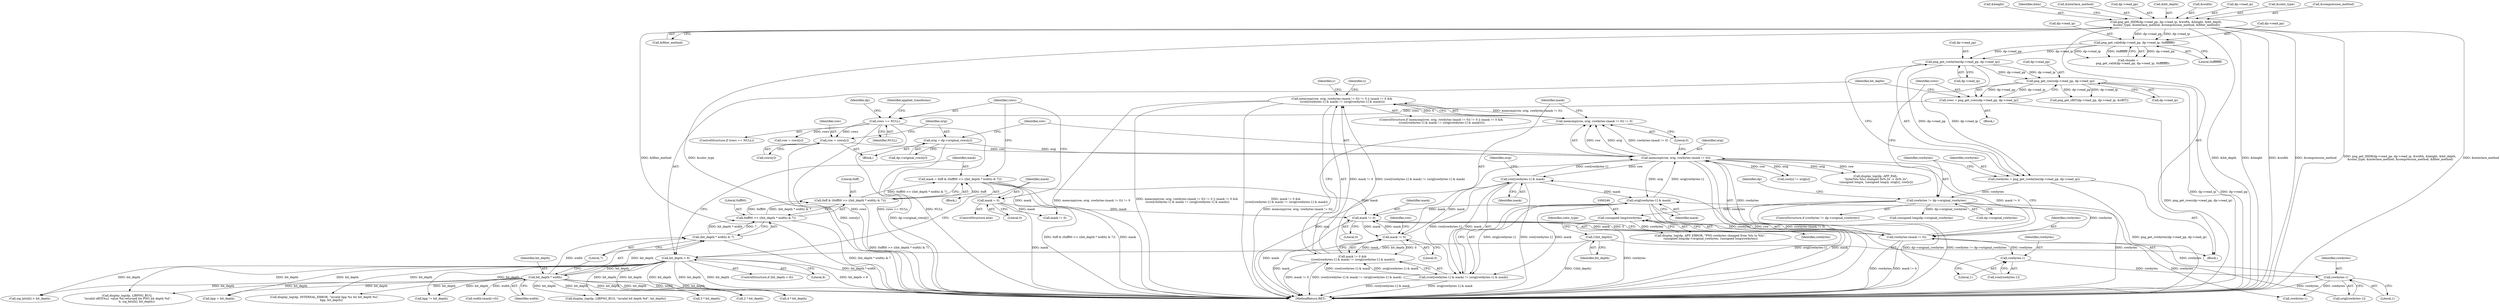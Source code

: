 digraph "0_Android_9d4853418ab2f754c2b63e091c29c5529b8b86ca_21@API" {
"1000333" [label="(Call,memcmp(row, orig, rowbytes-(mask != 0)) != 0 || (mask != 0 &&\n ((row[rowbytes-1] & mask) != (orig[rowbytes-1] & mask))))"];
"1000334" [label="(Call,memcmp(row, orig, rowbytes-(mask != 0)) != 0)"];
"1000335" [label="(Call,memcmp(row, orig, rowbytes-(mask != 0)))"];
"1000349" [label="(Call,row[rowbytes-1] & mask)"];
"1000345" [label="(Call,mask != 0)"];
"1000340" [label="(Call,mask != 0)"];
"1000265" [label="(Call,mask = 0xff & (0xff00 >> ((bit_depth * width) & 7)))"];
"1000267" [label="(Call,0xff & (0xff00 >> ((bit_depth * width) & 7)))"];
"1000269" [label="(Call,0xff00 >> ((bit_depth * width) & 7))"];
"1000271" [label="(Call,(bit_depth * width) & 7)"];
"1000272" [label="(Call,bit_depth * width)"];
"1000261" [label="(Call,bit_depth < 8)"];
"1000176" [label="(Call,C(bit_depth))"];
"1000277" [label="(Call,mask = 0)"];
"1000356" [label="(Call,orig[rowbytes-1] & mask)"];
"1000319" [label="(Call,row = rows[y])"];
"1000281" [label="(Call,rows == NULL)"];
"1000250" [label="(Call,rows = png_get_rows(dp->read_pp, dp->read_ip))"];
"1000252" [label="(Call,png_get_rows(dp->read_pp, dp->read_ip))"];
"1000223" [label="(Call,png_get_rowbytes(dp->read_pp, dp->read_ip))"];
"1000197" [label="(Call,png_get_valid(dp->read_pp, dp->read_ip, 0xffffffff))"];
"1000146" [label="(Call,png_get_IHDR(dp->read_pp, dp->read_ip, &width, &height, &bit_depth,\n &color_type, &interlace_method, &compression_method, &filter_method))"];
"1000325" [label="(Call,orig = dp->original_rows[y])"];
"1000338" [label="(Call,rowbytes-(mask != 0))"];
"1000245" [label="(Call,(unsigned long)rowbytes)"];
"1000231" [label="(Call,rowbytes != dp->original_rowbytes)"];
"1000221" [label="(Call,rowbytes = png_get_rowbytes(dp->read_pp, dp->read_ip))"];
"1000359" [label="(Call,rowbytes-1)"];
"1000352" [label="(Call,rowbytes-1)"];
"1000344" [label="(Call,mask != 0 &&\n ((row[rowbytes-1] & mask) != (orig[rowbytes-1] & mask)))"];
"1000348" [label="(Call,(row[rowbytes-1] & mask) != (orig[rowbytes-1] & mask))"];
"1000457" [label="(Call,2 * bit_depth)"];
"1000333" [label="(Call,memcmp(row, orig, rowbytes-(mask != 0)) != 0 || (mask != 0 &&\n ((row[rowbytes-1] & mask) != (orig[rowbytes-1] & mask))))"];
"1000195" [label="(Call,chunks =\n          png_get_valid(dp->read_pp, dp->read_ip, 0xffffffff))"];
"1000227" [label="(Call,dp->read_ip)"];
"1000316" [label="(Identifier,y)"];
"1000351" [label="(Identifier,row)"];
"1000155" [label="(Call,&height)"];
"1000169" [label="(Identifier,item)"];
"1000345" [label="(Call,mask != 0)"];
"1000320" [label="(Identifier,row)"];
"1000346" [label="(Identifier,mask)"];
"1000354" [label="(Literal,1)"];
"1000357" [label="(Call,orig[rowbytes-1])"];
"1000317" [label="(Block,)"];
"1000377" [label="(Call,row[x] != orig[x])"];
"1000240" [label="(Call,(unsigned long)dp->original_rowbytes)"];
"1000161" [label="(Call,&interlace_method)"];
"1000334" [label="(Call,memcmp(row, orig, rowbytes-(mask != 0)) != 0)"];
"1000177" [label="(Identifier,bit_depth)"];
"1000276" [label="(ControlStructure,else)"];
"1000281" [label="(Call,rows == NULL)"];
"1000272" [label="(Call,bit_depth * width)"];
"1000204" [label="(Literal,0xffffffff)"];
"1000555" [label="(Call,sig_bits[b] > bit_depth)"];
"1000248" [label="(Block,)"];
"1000385" [label="(Call,display_log(dp, APP_FAIL,\n \"byte(%lu,%lu) changed 0x%.2x -> 0x%.2x\",\n (unsigned long)x, (unsigned long)y, orig[x], row[x]))"];
"1000273" [label="(Identifier,bit_depth)"];
"1000350" [label="(Call,row[rowbytes-1])"];
"1000147" [label="(Call,dp->read_pp)"];
"1000157" [label="(Call,&bit_depth)"];
"1000251" [label="(Identifier,rows)"];
"1000371" [label="(Call,rowbytes-1)"];
"1000336" [label="(Identifier,row)"];
"1000735" [label="(Call,mask != 0)"];
"1000321" [label="(Call,rows[y])"];
"1000176" [label="(Call,C(bit_depth))"];
"1000253" [label="(Call,dp->read_pp)"];
"1000361" [label="(Literal,1)"];
"1000236" [label="(Call,display_log(dp, APP_ERROR, \"PNG rowbytes changed from %lu to %lu\",\n (unsigned long)dp->original_rowbytes, (unsigned long)rowbytes))"];
"1000789" [label="(Call,width-(mask!=0))"];
"1000367" [label="(Identifier,x)"];
"1000342" [label="(Literal,0)"];
"1000353" [label="(Identifier,rowbytes)"];
"1000560" [label="(Call,display_log(dp, LIBPNG_BUG,\n \"invalid sBIT[%u]  value %d returned for PNG bit depth %d\",\n                     b, sig_bits[b], bit_depth))"];
"1000578" [label="(Call,display_log(dp, INTERNAL_ERROR, \"invalid bpp %u for bit_depth %u\",\n               bpp, bit_depth))"];
"1000267" [label="(Call,0xff & (0xff00 >> ((bit_depth * width) & 7)))"];
"1000348" [label="(Call,(row[rowbytes-1] & mask) != (orig[rowbytes-1] & mask))"];
"1000358" [label="(Identifier,orig)"];
"1000285" [label="(Identifier,dp)"];
"1000337" [label="(Identifier,orig)"];
"1000153" [label="(Call,&width)"];
"1000250" [label="(Call,rows = png_get_rows(dp->read_pp, dp->read_ip))"];
"1000150" [label="(Call,dp->read_ip)"];
"1000326" [label="(Identifier,orig)"];
"1000352" [label="(Call,rowbytes-1)"];
"1000232" [label="(Identifier,rowbytes)"];
"1000222" [label="(Identifier,rowbytes)"];
"1000221" [label="(Call,rowbytes = png_get_rowbytes(dp->read_pp, dp->read_ip))"];
"1000165" [label="(Call,&filter_method)"];
"1000341" [label="(Identifier,mask)"];
"1000146" [label="(Call,png_get_IHDR(dp->read_pp, dp->read_ip, &width, &height, &bit_depth,\n &color_type, &interlace_method, &compression_method, &filter_method))"];
"1000359" [label="(Call,rowbytes-1)"];
"1000197" [label="(Call,png_get_valid(dp->read_pp, dp->read_ip, 0xffffffff))"];
"1000344" [label="(Call,mask != 0 &&\n ((row[rowbytes-1] & mask) != (orig[rowbytes-1] & mask)))"];
"1000339" [label="(Identifier,rowbytes)"];
"1000268" [label="(Literal,0xff)"];
"1000274" [label="(Identifier,width)"];
"1000280" [label="(ControlStructure,if (rows == NULL))"];
"1000721" [label="(Call,display_log(dp, LIBPNG_BUG, \"invalid bit depth %d\", bit_depth))"];
"1000362" [label="(Identifier,mask)"];
"1000325" [label="(Call,orig = dp->original_rows[y])"];
"1000485" [label="(Call,3 * bit_depth)"];
"1000327" [label="(Call,dp->original_rows[y])"];
"1000520" [label="(Call,4 * bit_depth)"];
"1000233" [label="(Call,dp->original_rowbytes)"];
"1000237" [label="(Identifier,dp)"];
"1000277" [label="(Call,mask = 0)"];
"1000159" [label="(Call,&color_type)"];
"1000265" [label="(Call,mask = 0xff & (0xff00 >> ((bit_depth * width) & 7)))"];
"1000252" [label="(Call,png_get_rows(dp->read_pp, dp->read_ip))"];
"1000411" [label="(Call,png_get_sBIT(dp->read_pp, dp->read_ip, &sBIT))"];
"1000262" [label="(Identifier,bit_depth)"];
"1000335" [label="(Call,memcmp(row, orig, rowbytes-(mask != 0)))"];
"1000436" [label="(Call,bpp = bit_depth)"];
"1000356" [label="(Call,orig[rowbytes-1] & mask)"];
"1000319" [label="(Call,row = rows[y])"];
"1000198" [label="(Call,dp->read_pp)"];
"1000231" [label="(Call,rowbytes != dp->original_rowbytes)"];
"1000343" [label="(Literal,0)"];
"1000230" [label="(ControlStructure,if (rowbytes != dp->original_rowbytes))"];
"1000338" [label="(Call,rowbytes-(mask != 0))"];
"1000347" [label="(Literal,0)"];
"1000349" [label="(Call,row[rowbytes-1] & mask)"];
"1000279" [label="(Literal,0)"];
"1000574" [label="(Call,bpp != bit_depth)"];
"1000769" [label="(Call,row = rows[y])"];
"1000282" [label="(Identifier,rows)"];
"1000201" [label="(Call,dp->read_ip)"];
"1000269" [label="(Call,0xff00 >> ((bit_depth * width) & 7))"];
"1000260" [label="(ControlStructure,if (bit_depth < 8))"];
"1000245" [label="(Call,(unsigned long)rowbytes)"];
"1000261" [label="(Call,bit_depth < 8)"];
"1000340" [label="(Call,mask != 0)"];
"1000275" [label="(Literal,7)"];
"1000256" [label="(Call,dp->read_ip)"];
"1000278" [label="(Identifier,mask)"];
"1000163" [label="(Call,&compression_method)"];
"1000867" [label="(MethodReturn,RET)"];
"1000179" [label="(Identifier,color_type)"];
"1000271" [label="(Call,(bit_depth * width) & 7)"];
"1000224" [label="(Call,dp->read_pp)"];
"1000360" [label="(Identifier,rowbytes)"];
"1000270" [label="(Literal,0xff00)"];
"1000355" [label="(Identifier,mask)"];
"1000264" [label="(Block,)"];
"1000292" [label="(Identifier,applied_transforms)"];
"1000332" [label="(ControlStructure,if (memcmp(row, orig, rowbytes-(mask != 0)) != 0 || (mask != 0 &&\n ((row[rowbytes-1] & mask) != (orig[rowbytes-1] & mask)))))"];
"1000247" [label="(Identifier,rowbytes)"];
"1000266" [label="(Identifier,mask)"];
"1000283" [label="(Identifier,NULL)"];
"1000263" [label="(Literal,8)"];
"1000133" [label="(Block,)"];
"1000223" [label="(Call,png_get_rowbytes(dp->read_pp, dp->read_ip))"];
"1000333" -> "1000332"  [label="AST: "];
"1000333" -> "1000334"  [label="CFG: "];
"1000333" -> "1000344"  [label="CFG: "];
"1000334" -> "1000333"  [label="AST: "];
"1000344" -> "1000333"  [label="AST: "];
"1000367" -> "1000333"  [label="CFG: "];
"1000316" -> "1000333"  [label="CFG: "];
"1000333" -> "1000867"  [label="DDG: memcmp(row, orig, rowbytes-(mask != 0)) != 0"];
"1000333" -> "1000867"  [label="DDG: memcmp(row, orig, rowbytes-(mask != 0)) != 0 || (mask != 0 &&\n ((row[rowbytes-1] & mask) != (orig[rowbytes-1] & mask)))"];
"1000333" -> "1000867"  [label="DDG: mask != 0 &&\n ((row[rowbytes-1] & mask) != (orig[rowbytes-1] & mask))"];
"1000334" -> "1000333"  [label="DDG: memcmp(row, orig, rowbytes-(mask != 0))"];
"1000334" -> "1000333"  [label="DDG: 0"];
"1000344" -> "1000333"  [label="DDG: mask != 0"];
"1000344" -> "1000333"  [label="DDG: (row[rowbytes-1] & mask) != (orig[rowbytes-1] & mask)"];
"1000334" -> "1000343"  [label="CFG: "];
"1000335" -> "1000334"  [label="AST: "];
"1000343" -> "1000334"  [label="AST: "];
"1000346" -> "1000334"  [label="CFG: "];
"1000334" -> "1000867"  [label="DDG: memcmp(row, orig, rowbytes-(mask != 0))"];
"1000335" -> "1000334"  [label="DDG: row"];
"1000335" -> "1000334"  [label="DDG: orig"];
"1000335" -> "1000334"  [label="DDG: rowbytes-(mask != 0)"];
"1000335" -> "1000338"  [label="CFG: "];
"1000336" -> "1000335"  [label="AST: "];
"1000337" -> "1000335"  [label="AST: "];
"1000338" -> "1000335"  [label="AST: "];
"1000343" -> "1000335"  [label="CFG: "];
"1000335" -> "1000867"  [label="DDG: row"];
"1000335" -> "1000867"  [label="DDG: rowbytes-(mask != 0)"];
"1000335" -> "1000867"  [label="DDG: orig"];
"1000349" -> "1000335"  [label="DDG: row[rowbytes-1]"];
"1000319" -> "1000335"  [label="DDG: row"];
"1000325" -> "1000335"  [label="DDG: orig"];
"1000356" -> "1000335"  [label="DDG: orig[rowbytes-1]"];
"1000338" -> "1000335"  [label="DDG: rowbytes"];
"1000338" -> "1000335"  [label="DDG: mask != 0"];
"1000335" -> "1000349"  [label="DDG: row"];
"1000335" -> "1000356"  [label="DDG: orig"];
"1000335" -> "1000377"  [label="DDG: row"];
"1000335" -> "1000377"  [label="DDG: orig"];
"1000335" -> "1000385"  [label="DDG: orig"];
"1000335" -> "1000385"  [label="DDG: row"];
"1000349" -> "1000348"  [label="AST: "];
"1000349" -> "1000355"  [label="CFG: "];
"1000350" -> "1000349"  [label="AST: "];
"1000355" -> "1000349"  [label="AST: "];
"1000358" -> "1000349"  [label="CFG: "];
"1000349" -> "1000867"  [label="DDG: row[rowbytes-1]"];
"1000349" -> "1000348"  [label="DDG: row[rowbytes-1]"];
"1000349" -> "1000348"  [label="DDG: mask"];
"1000345" -> "1000349"  [label="DDG: mask"];
"1000349" -> "1000356"  [label="DDG: mask"];
"1000345" -> "1000344"  [label="AST: "];
"1000345" -> "1000347"  [label="CFG: "];
"1000346" -> "1000345"  [label="AST: "];
"1000347" -> "1000345"  [label="AST: "];
"1000351" -> "1000345"  [label="CFG: "];
"1000344" -> "1000345"  [label="CFG: "];
"1000345" -> "1000867"  [label="DDG: mask"];
"1000345" -> "1000340"  [label="DDG: mask"];
"1000345" -> "1000344"  [label="DDG: mask"];
"1000345" -> "1000344"  [label="DDG: 0"];
"1000340" -> "1000345"  [label="DDG: mask"];
"1000340" -> "1000338"  [label="AST: "];
"1000340" -> "1000342"  [label="CFG: "];
"1000341" -> "1000340"  [label="AST: "];
"1000342" -> "1000340"  [label="AST: "];
"1000338" -> "1000340"  [label="CFG: "];
"1000340" -> "1000867"  [label="DDG: mask"];
"1000340" -> "1000338"  [label="DDG: mask"];
"1000340" -> "1000338"  [label="DDG: 0"];
"1000265" -> "1000340"  [label="DDG: mask"];
"1000277" -> "1000340"  [label="DDG: mask"];
"1000356" -> "1000340"  [label="DDG: mask"];
"1000265" -> "1000264"  [label="AST: "];
"1000265" -> "1000267"  [label="CFG: "];
"1000266" -> "1000265"  [label="AST: "];
"1000267" -> "1000265"  [label="AST: "];
"1000282" -> "1000265"  [label="CFG: "];
"1000265" -> "1000867"  [label="DDG: 0xff & (0xff00 >> ((bit_depth * width) & 7))"];
"1000265" -> "1000867"  [label="DDG: mask"];
"1000267" -> "1000265"  [label="DDG: 0xff"];
"1000267" -> "1000265"  [label="DDG: 0xff00 >> ((bit_depth * width) & 7)"];
"1000265" -> "1000735"  [label="DDG: mask"];
"1000267" -> "1000269"  [label="CFG: "];
"1000268" -> "1000267"  [label="AST: "];
"1000269" -> "1000267"  [label="AST: "];
"1000267" -> "1000867"  [label="DDG: 0xff00 >> ((bit_depth * width) & 7)"];
"1000269" -> "1000267"  [label="DDG: 0xff00"];
"1000269" -> "1000267"  [label="DDG: (bit_depth * width) & 7"];
"1000269" -> "1000271"  [label="CFG: "];
"1000270" -> "1000269"  [label="AST: "];
"1000271" -> "1000269"  [label="AST: "];
"1000269" -> "1000867"  [label="DDG: (bit_depth * width) & 7"];
"1000271" -> "1000269"  [label="DDG: bit_depth * width"];
"1000271" -> "1000269"  [label="DDG: 7"];
"1000271" -> "1000275"  [label="CFG: "];
"1000272" -> "1000271"  [label="AST: "];
"1000275" -> "1000271"  [label="AST: "];
"1000271" -> "1000867"  [label="DDG: bit_depth * width"];
"1000272" -> "1000271"  [label="DDG: bit_depth"];
"1000272" -> "1000271"  [label="DDG: width"];
"1000272" -> "1000274"  [label="CFG: "];
"1000273" -> "1000272"  [label="AST: "];
"1000274" -> "1000272"  [label="AST: "];
"1000275" -> "1000272"  [label="CFG: "];
"1000272" -> "1000867"  [label="DDG: width"];
"1000272" -> "1000867"  [label="DDG: bit_depth"];
"1000261" -> "1000272"  [label="DDG: bit_depth"];
"1000272" -> "1000436"  [label="DDG: bit_depth"];
"1000272" -> "1000457"  [label="DDG: bit_depth"];
"1000272" -> "1000485"  [label="DDG: bit_depth"];
"1000272" -> "1000520"  [label="DDG: bit_depth"];
"1000272" -> "1000555"  [label="DDG: bit_depth"];
"1000272" -> "1000560"  [label="DDG: bit_depth"];
"1000272" -> "1000574"  [label="DDG: bit_depth"];
"1000272" -> "1000578"  [label="DDG: bit_depth"];
"1000272" -> "1000721"  [label="DDG: bit_depth"];
"1000272" -> "1000789"  [label="DDG: width"];
"1000261" -> "1000260"  [label="AST: "];
"1000261" -> "1000263"  [label="CFG: "];
"1000262" -> "1000261"  [label="AST: "];
"1000263" -> "1000261"  [label="AST: "];
"1000266" -> "1000261"  [label="CFG: "];
"1000278" -> "1000261"  [label="CFG: "];
"1000261" -> "1000867"  [label="DDG: bit_depth"];
"1000261" -> "1000867"  [label="DDG: bit_depth < 8"];
"1000176" -> "1000261"  [label="DDG: bit_depth"];
"1000261" -> "1000436"  [label="DDG: bit_depth"];
"1000261" -> "1000457"  [label="DDG: bit_depth"];
"1000261" -> "1000485"  [label="DDG: bit_depth"];
"1000261" -> "1000520"  [label="DDG: bit_depth"];
"1000261" -> "1000555"  [label="DDG: bit_depth"];
"1000261" -> "1000560"  [label="DDG: bit_depth"];
"1000261" -> "1000574"  [label="DDG: bit_depth"];
"1000261" -> "1000578"  [label="DDG: bit_depth"];
"1000261" -> "1000721"  [label="DDG: bit_depth"];
"1000176" -> "1000133"  [label="AST: "];
"1000176" -> "1000177"  [label="CFG: "];
"1000177" -> "1000176"  [label="AST: "];
"1000179" -> "1000176"  [label="CFG: "];
"1000176" -> "1000867"  [label="DDG: C(bit_depth)"];
"1000277" -> "1000276"  [label="AST: "];
"1000277" -> "1000279"  [label="CFG: "];
"1000278" -> "1000277"  [label="AST: "];
"1000279" -> "1000277"  [label="AST: "];
"1000282" -> "1000277"  [label="CFG: "];
"1000277" -> "1000867"  [label="DDG: mask"];
"1000277" -> "1000735"  [label="DDG: mask"];
"1000356" -> "1000348"  [label="AST: "];
"1000356" -> "1000362"  [label="CFG: "];
"1000357" -> "1000356"  [label="AST: "];
"1000362" -> "1000356"  [label="AST: "];
"1000348" -> "1000356"  [label="CFG: "];
"1000356" -> "1000867"  [label="DDG: orig[rowbytes-1]"];
"1000356" -> "1000867"  [label="DDG: mask"];
"1000356" -> "1000348"  [label="DDG: orig[rowbytes-1]"];
"1000356" -> "1000348"  [label="DDG: mask"];
"1000319" -> "1000317"  [label="AST: "];
"1000319" -> "1000321"  [label="CFG: "];
"1000320" -> "1000319"  [label="AST: "];
"1000321" -> "1000319"  [label="AST: "];
"1000326" -> "1000319"  [label="CFG: "];
"1000319" -> "1000867"  [label="DDG: rows[y]"];
"1000281" -> "1000319"  [label="DDG: rows"];
"1000281" -> "1000280"  [label="AST: "];
"1000281" -> "1000283"  [label="CFG: "];
"1000282" -> "1000281"  [label="AST: "];
"1000283" -> "1000281"  [label="AST: "];
"1000285" -> "1000281"  [label="CFG: "];
"1000292" -> "1000281"  [label="CFG: "];
"1000281" -> "1000867"  [label="DDG: rows"];
"1000281" -> "1000867"  [label="DDG: rows == NULL"];
"1000281" -> "1000867"  [label="DDG: NULL"];
"1000250" -> "1000281"  [label="DDG: rows"];
"1000281" -> "1000769"  [label="DDG: rows"];
"1000250" -> "1000248"  [label="AST: "];
"1000250" -> "1000252"  [label="CFG: "];
"1000251" -> "1000250"  [label="AST: "];
"1000252" -> "1000250"  [label="AST: "];
"1000262" -> "1000250"  [label="CFG: "];
"1000250" -> "1000867"  [label="DDG: png_get_rows(dp->read_pp, dp->read_ip)"];
"1000252" -> "1000250"  [label="DDG: dp->read_pp"];
"1000252" -> "1000250"  [label="DDG: dp->read_ip"];
"1000252" -> "1000256"  [label="CFG: "];
"1000253" -> "1000252"  [label="AST: "];
"1000256" -> "1000252"  [label="AST: "];
"1000252" -> "1000867"  [label="DDG: dp->read_pp"];
"1000252" -> "1000867"  [label="DDG: dp->read_ip"];
"1000223" -> "1000252"  [label="DDG: dp->read_pp"];
"1000223" -> "1000252"  [label="DDG: dp->read_ip"];
"1000252" -> "1000411"  [label="DDG: dp->read_pp"];
"1000252" -> "1000411"  [label="DDG: dp->read_ip"];
"1000223" -> "1000221"  [label="AST: "];
"1000223" -> "1000227"  [label="CFG: "];
"1000224" -> "1000223"  [label="AST: "];
"1000227" -> "1000223"  [label="AST: "];
"1000221" -> "1000223"  [label="CFG: "];
"1000223" -> "1000221"  [label="DDG: dp->read_pp"];
"1000223" -> "1000221"  [label="DDG: dp->read_ip"];
"1000197" -> "1000223"  [label="DDG: dp->read_pp"];
"1000197" -> "1000223"  [label="DDG: dp->read_ip"];
"1000197" -> "1000195"  [label="AST: "];
"1000197" -> "1000204"  [label="CFG: "];
"1000198" -> "1000197"  [label="AST: "];
"1000201" -> "1000197"  [label="AST: "];
"1000204" -> "1000197"  [label="AST: "];
"1000195" -> "1000197"  [label="CFG: "];
"1000197" -> "1000195"  [label="DDG: dp->read_pp"];
"1000197" -> "1000195"  [label="DDG: dp->read_ip"];
"1000197" -> "1000195"  [label="DDG: 0xffffffff"];
"1000146" -> "1000197"  [label="DDG: dp->read_pp"];
"1000146" -> "1000197"  [label="DDG: dp->read_ip"];
"1000146" -> "1000133"  [label="AST: "];
"1000146" -> "1000165"  [label="CFG: "];
"1000147" -> "1000146"  [label="AST: "];
"1000150" -> "1000146"  [label="AST: "];
"1000153" -> "1000146"  [label="AST: "];
"1000155" -> "1000146"  [label="AST: "];
"1000157" -> "1000146"  [label="AST: "];
"1000159" -> "1000146"  [label="AST: "];
"1000161" -> "1000146"  [label="AST: "];
"1000163" -> "1000146"  [label="AST: "];
"1000165" -> "1000146"  [label="AST: "];
"1000169" -> "1000146"  [label="CFG: "];
"1000146" -> "1000867"  [label="DDG: &color_type"];
"1000146" -> "1000867"  [label="DDG: &bit_depth"];
"1000146" -> "1000867"  [label="DDG: &height"];
"1000146" -> "1000867"  [label="DDG: &width"];
"1000146" -> "1000867"  [label="DDG: &compression_method"];
"1000146" -> "1000867"  [label="DDG: png_get_IHDR(dp->read_pp, dp->read_ip, &width, &height, &bit_depth,\n &color_type, &interlace_method, &compression_method, &filter_method)"];
"1000146" -> "1000867"  [label="DDG: &interlace_method"];
"1000146" -> "1000867"  [label="DDG: &filter_method"];
"1000325" -> "1000317"  [label="AST: "];
"1000325" -> "1000327"  [label="CFG: "];
"1000326" -> "1000325"  [label="AST: "];
"1000327" -> "1000325"  [label="AST: "];
"1000336" -> "1000325"  [label="CFG: "];
"1000325" -> "1000867"  [label="DDG: dp->original_rows[y]"];
"1000339" -> "1000338"  [label="AST: "];
"1000338" -> "1000867"  [label="DDG: rowbytes"];
"1000338" -> "1000867"  [label="DDG: mask != 0"];
"1000245" -> "1000338"  [label="DDG: rowbytes"];
"1000359" -> "1000338"  [label="DDG: rowbytes"];
"1000231" -> "1000338"  [label="DDG: rowbytes"];
"1000338" -> "1000352"  [label="DDG: rowbytes"];
"1000338" -> "1000371"  [label="DDG: rowbytes"];
"1000245" -> "1000236"  [label="AST: "];
"1000245" -> "1000247"  [label="CFG: "];
"1000246" -> "1000245"  [label="AST: "];
"1000247" -> "1000245"  [label="AST: "];
"1000236" -> "1000245"  [label="CFG: "];
"1000245" -> "1000867"  [label="DDG: rowbytes"];
"1000245" -> "1000236"  [label="DDG: rowbytes"];
"1000231" -> "1000245"  [label="DDG: rowbytes"];
"1000231" -> "1000230"  [label="AST: "];
"1000231" -> "1000233"  [label="CFG: "];
"1000232" -> "1000231"  [label="AST: "];
"1000233" -> "1000231"  [label="AST: "];
"1000237" -> "1000231"  [label="CFG: "];
"1000251" -> "1000231"  [label="CFG: "];
"1000231" -> "1000867"  [label="DDG: dp->original_rowbytes"];
"1000231" -> "1000867"  [label="DDG: rowbytes != dp->original_rowbytes"];
"1000231" -> "1000867"  [label="DDG: rowbytes"];
"1000221" -> "1000231"  [label="DDG: rowbytes"];
"1000231" -> "1000240"  [label="DDG: dp->original_rowbytes"];
"1000221" -> "1000133"  [label="AST: "];
"1000222" -> "1000221"  [label="AST: "];
"1000232" -> "1000221"  [label="CFG: "];
"1000221" -> "1000867"  [label="DDG: png_get_rowbytes(dp->read_pp, dp->read_ip)"];
"1000359" -> "1000357"  [label="AST: "];
"1000359" -> "1000361"  [label="CFG: "];
"1000360" -> "1000359"  [label="AST: "];
"1000361" -> "1000359"  [label="AST: "];
"1000357" -> "1000359"  [label="CFG: "];
"1000359" -> "1000867"  [label="DDG: rowbytes"];
"1000352" -> "1000359"  [label="DDG: rowbytes"];
"1000359" -> "1000371"  [label="DDG: rowbytes"];
"1000352" -> "1000350"  [label="AST: "];
"1000352" -> "1000354"  [label="CFG: "];
"1000353" -> "1000352"  [label="AST: "];
"1000354" -> "1000352"  [label="AST: "];
"1000350" -> "1000352"  [label="CFG: "];
"1000344" -> "1000348"  [label="CFG: "];
"1000348" -> "1000344"  [label="AST: "];
"1000344" -> "1000867"  [label="DDG: (row[rowbytes-1] & mask) != (orig[rowbytes-1] & mask)"];
"1000344" -> "1000867"  [label="DDG: mask != 0"];
"1000348" -> "1000344"  [label="DDG: row[rowbytes-1] & mask"];
"1000348" -> "1000344"  [label="DDG: orig[rowbytes-1] & mask"];
"1000348" -> "1000867"  [label="DDG: orig[rowbytes-1] & mask"];
"1000348" -> "1000867"  [label="DDG: row[rowbytes-1] & mask"];
}
